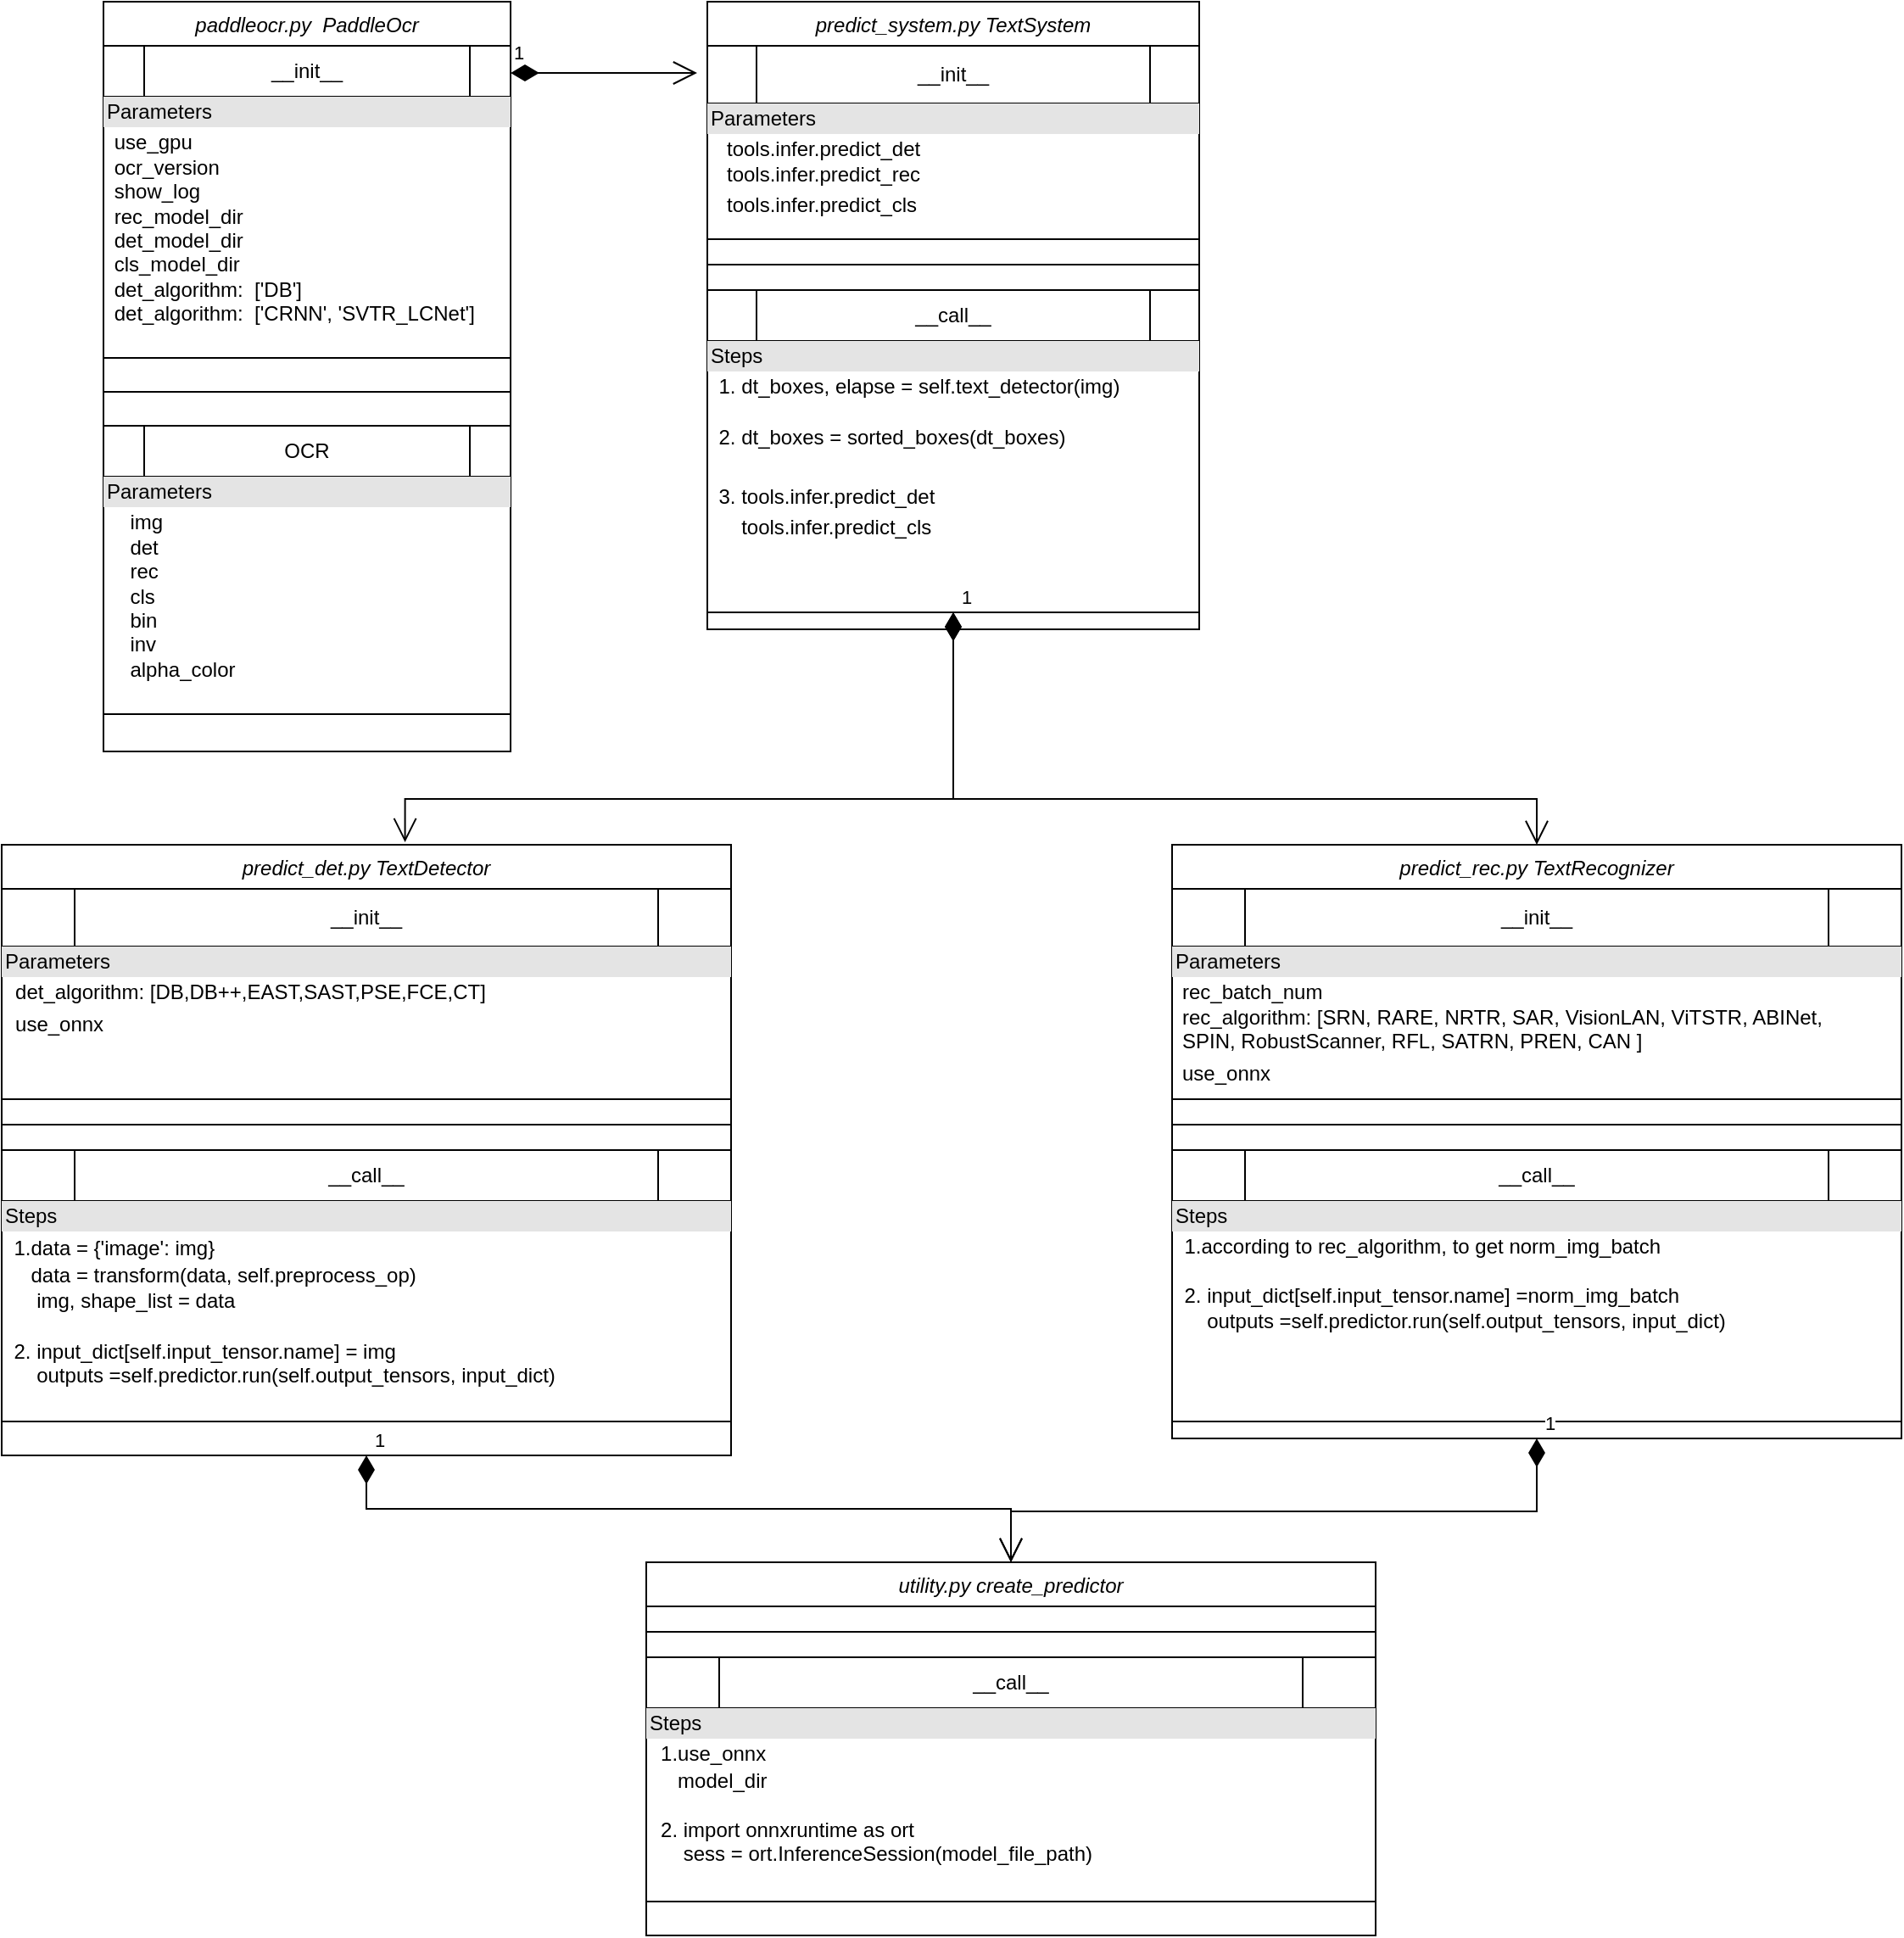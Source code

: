 <mxfile version="24.3.1" type="github">
  <diagram id="C5RBs43oDa-KdzZeNtuy" name="Page-1">
    <mxGraphModel dx="1360" dy="727" grid="1" gridSize="10" guides="1" tooltips="1" connect="1" arrows="1" fold="1" page="1" pageScale="1" pageWidth="1169" pageHeight="827" math="0" shadow="0">
      <root>
        <mxCell id="WIyWlLk6GJQsqaUBKTNV-0" />
        <mxCell id="WIyWlLk6GJQsqaUBKTNV-1" parent="WIyWlLk6GJQsqaUBKTNV-0" />
        <mxCell id="zkfFHV4jXpPFQw0GAbJ--0" value="paddleocr.py  PaddleOcr" style="swimlane;fontStyle=2;align=center;verticalAlign=top;childLayout=stackLayout;horizontal=1;startSize=26;horizontalStack=0;resizeParent=1;resizeLast=0;collapsible=1;marginBottom=0;rounded=0;shadow=0;strokeWidth=1;" parent="WIyWlLk6GJQsqaUBKTNV-1" vertex="1">
          <mxGeometry x="80" y="40" width="240" height="442" as="geometry">
            <mxRectangle x="230" y="140" width="160" height="26" as="alternateBounds" />
          </mxGeometry>
        </mxCell>
        <mxCell id="fFpk34Q_P3umQofqK6B3-12" value="&lt;span style=&quot;text-wrap: nowrap;&quot;&gt;__init__&lt;/span&gt;" style="shape=process;whiteSpace=wrap;html=1;backgroundOutline=1;" vertex="1" parent="zkfFHV4jXpPFQw0GAbJ--0">
          <mxGeometry y="26" width="240" height="30" as="geometry" />
        </mxCell>
        <mxCell id="fFpk34Q_P3umQofqK6B3-44" value="&lt;div style=&quot;box-sizing:border-box;width:100%;background:#e4e4e4;padding:2px;&quot;&gt;Parameters&lt;/div&gt;&lt;table style=&quot;width:100%;font-size:1em;&quot; cellpadding=&quot;2&quot; cellspacing=&quot;0&quot;&gt;&lt;tbody&gt;&lt;tr&gt;&lt;td&gt;&lt;br&gt;&lt;/td&gt;&lt;td&gt;&lt;span style=&quot;text-wrap: nowrap;&quot;&gt;use_gpu&lt;br&gt;&lt;/span&gt;ocr_version&lt;br&gt;show_log&lt;br&gt;rec_model_dir&lt;br&gt;det_model_dir&lt;br&gt;cls_model_dir&lt;br&gt;&lt;span style=&quot;text-wrap: nowrap;&quot;&gt;det_algorithm:&amp;nbsp;&amp;nbsp;[&#39;DB&#39;]&lt;br&gt;&lt;/span&gt;&lt;span style=&quot;text-wrap: nowrap;&quot;&gt;det_algorithm:&amp;nbsp;&amp;nbsp;[&#39;CRNN&#39;, &#39;SVTR_LCNet&#39;]&lt;/span&gt;&lt;br&gt;&lt;/td&gt;&lt;/tr&gt;&lt;tr&gt;&lt;td&gt;&lt;br&gt;&lt;/td&gt;&lt;td&gt;&lt;br&gt;&lt;/td&gt;&lt;/tr&gt;&lt;tr&gt;&lt;td&gt;&lt;/td&gt;&lt;td&gt;&lt;br&gt;&lt;/td&gt;&lt;/tr&gt;&lt;/tbody&gt;&lt;/table&gt;" style="verticalAlign=top;align=left;overflow=fill;html=1;whiteSpace=wrap;" vertex="1" parent="zkfFHV4jXpPFQw0GAbJ--0">
          <mxGeometry y="56" width="240" height="154" as="geometry" />
        </mxCell>
        <mxCell id="zkfFHV4jXpPFQw0GAbJ--4" value="" style="line;html=1;strokeWidth=1;align=left;verticalAlign=middle;spacingTop=-1;spacingLeft=3;spacingRight=3;rotatable=0;labelPosition=right;points=[];portConstraint=eastwest;" parent="zkfFHV4jXpPFQw0GAbJ--0" vertex="1">
          <mxGeometry y="210" width="240" height="40" as="geometry" />
        </mxCell>
        <mxCell id="fFpk34Q_P3umQofqK6B3-15" value="OCR" style="shape=process;whiteSpace=wrap;html=1;backgroundOutline=1;" vertex="1" parent="zkfFHV4jXpPFQw0GAbJ--0">
          <mxGeometry y="250" width="240" height="30" as="geometry" />
        </mxCell>
        <mxCell id="fFpk34Q_P3umQofqK6B3-43" value="&lt;div style=&quot;box-sizing:border-box;width:100%;background:#e4e4e4;padding:2px;&quot;&gt;Parameters&lt;/div&gt;&lt;table style=&quot;width:100%;font-size:1em;&quot; cellpadding=&quot;2&quot; cellspacing=&quot;0&quot;&gt;&lt;tbody&gt;&lt;tr&gt;&lt;td&gt;&lt;br&gt;&lt;/td&gt;&lt;td&gt;&lt;span style=&quot;text-wrap: nowrap;&quot;&gt;img&lt;br&gt;&lt;/span&gt;det&lt;br&gt;rec&lt;br&gt;cls&lt;br&gt;bin&lt;br&gt;inv&lt;br&gt;alpha_color&lt;/td&gt;&lt;/tr&gt;&lt;tr&gt;&lt;td&gt;&lt;br&gt;&lt;/td&gt;&lt;td&gt;&lt;br&gt;&lt;/td&gt;&lt;/tr&gt;&lt;tr&gt;&lt;td&gt;&lt;/td&gt;&lt;td&gt;&lt;br&gt;&lt;/td&gt;&lt;/tr&gt;&lt;/tbody&gt;&lt;/table&gt;" style="verticalAlign=top;align=left;overflow=fill;html=1;whiteSpace=wrap;" vertex="1" parent="zkfFHV4jXpPFQw0GAbJ--0">
          <mxGeometry y="280" width="240" height="140" as="geometry" />
        </mxCell>
        <mxCell id="fFpk34Q_P3umQofqK6B3-34" value="predict_system.py TextSystem" style="swimlane;fontStyle=2;align=center;verticalAlign=top;childLayout=stackLayout;horizontal=1;startSize=26;horizontalStack=0;resizeParent=1;resizeLast=0;collapsible=1;marginBottom=0;rounded=0;shadow=0;strokeWidth=1;" vertex="1" parent="WIyWlLk6GJQsqaUBKTNV-1">
          <mxGeometry x="436" y="40" width="290" height="370" as="geometry">
            <mxRectangle x="230" y="140" width="160" height="26" as="alternateBounds" />
          </mxGeometry>
        </mxCell>
        <mxCell id="fFpk34Q_P3umQofqK6B3-35" value="&lt;span style=&quot;text-wrap: nowrap;&quot;&gt;__init__&lt;/span&gt;" style="shape=process;whiteSpace=wrap;html=1;backgroundOutline=1;" vertex="1" parent="fFpk34Q_P3umQofqK6B3-34">
          <mxGeometry y="26" width="290" height="34" as="geometry" />
        </mxCell>
        <mxCell id="fFpk34Q_P3umQofqK6B3-40" value="&lt;div style=&quot;box-sizing:border-box;width:100%;background:#e4e4e4;padding:2px;&quot;&gt;Parameters&lt;/div&gt;&lt;table style=&quot;width:100%;font-size:1em;&quot; cellpadding=&quot;2&quot; cellspacing=&quot;0&quot;&gt;&lt;tbody&gt;&lt;tr&gt;&lt;td&gt;&lt;br&gt;&lt;/td&gt;&lt;td&gt;tools.infer.predict_det&lt;br&gt;tools.infer.predict_rec&lt;/td&gt;&lt;/tr&gt;&lt;tr&gt;&lt;td&gt;&lt;br&gt;&lt;/td&gt;&lt;td&gt;tools.infer.predict_cls&lt;br&gt;&lt;/td&gt;&lt;/tr&gt;&lt;tr&gt;&lt;td&gt;&lt;/td&gt;&lt;td&gt;&lt;br&gt;&lt;/td&gt;&lt;/tr&gt;&lt;/tbody&gt;&lt;/table&gt;" style="verticalAlign=top;align=left;overflow=fill;html=1;whiteSpace=wrap;" vertex="1" parent="fFpk34Q_P3umQofqK6B3-34">
          <mxGeometry y="60" width="290" height="80" as="geometry" />
        </mxCell>
        <mxCell id="fFpk34Q_P3umQofqK6B3-37" value="" style="line;html=1;strokeWidth=1;align=left;verticalAlign=middle;spacingTop=-1;spacingLeft=3;spacingRight=3;rotatable=0;labelPosition=right;points=[];portConstraint=eastwest;" vertex="1" parent="fFpk34Q_P3umQofqK6B3-34">
          <mxGeometry y="140" width="290" height="30" as="geometry" />
        </mxCell>
        <mxCell id="fFpk34Q_P3umQofqK6B3-38" value="__call__" style="shape=process;whiteSpace=wrap;html=1;backgroundOutline=1;" vertex="1" parent="fFpk34Q_P3umQofqK6B3-34">
          <mxGeometry y="170" width="290" height="30" as="geometry" />
        </mxCell>
        <mxCell id="fFpk34Q_P3umQofqK6B3-46" value="&lt;div style=&quot;box-sizing:border-box;width:100%;background:#e4e4e4;padding:2px;&quot;&gt;Steps&lt;/div&gt;&lt;table style=&quot;width:100%;font-size:1em;&quot; cellpadding=&quot;2&quot; cellspacing=&quot;0&quot;&gt;&lt;tbody&gt;&lt;tr&gt;&lt;td&gt;&lt;br&gt;&lt;/td&gt;&lt;td&gt;1.&amp;nbsp;dt_boxes, elapse = self.text_detector(img)&lt;br&gt;&lt;span style=&quot;font-family: &amp;quot;JetBrains Mono&amp;quot;, monospace; font-size: 9.8pt; background-color: rgb(30, 31, 34); color: rgb(188, 190, 196);&quot;&gt;&lt;br&gt;&lt;/span&gt;2. dt_boxes = sorted_boxes(dt_boxes)&lt;br&gt;&lt;font face=&quot;JetBrains Mono, monospace&quot; color=&quot;#bcbec4&quot;&gt;&lt;span style=&quot;font-size: 13.067px; background-color: rgb(30, 31, 34);&quot;&gt;&lt;br&gt;&lt;/span&gt;&lt;/font&gt;&lt;/td&gt;&lt;/tr&gt;&lt;tr&gt;&lt;td&gt;&lt;br&gt;&lt;/td&gt;&lt;td&gt;3. tools.infer.predict_det&lt;/td&gt;&lt;/tr&gt;&lt;tr&gt;&lt;td&gt;&lt;/td&gt;&lt;td&gt;&amp;nbsp; &amp;nbsp; tools.infer.predict_cls&lt;br&gt;&lt;/td&gt;&lt;/tr&gt;&lt;/tbody&gt;&lt;/table&gt;" style="verticalAlign=top;align=left;overflow=fill;html=1;whiteSpace=wrap;" vertex="1" parent="fFpk34Q_P3umQofqK6B3-34">
          <mxGeometry y="200" width="290" height="160" as="geometry" />
        </mxCell>
        <mxCell id="fFpk34Q_P3umQofqK6B3-39" value="1" style="endArrow=open;html=1;endSize=12;startArrow=diamondThin;startSize=14;startFill=1;edgeStyle=orthogonalEdgeStyle;align=left;verticalAlign=bottom;rounded=0;" edge="1" parent="WIyWlLk6GJQsqaUBKTNV-1">
          <mxGeometry x="-1" y="3" relative="1" as="geometry">
            <mxPoint x="320" y="82" as="sourcePoint" />
            <mxPoint x="430" y="82" as="targetPoint" />
          </mxGeometry>
        </mxCell>
        <mxCell id="fFpk34Q_P3umQofqK6B3-47" value="predict_det.py TextDetector" style="swimlane;fontStyle=2;align=center;verticalAlign=top;childLayout=stackLayout;horizontal=1;startSize=26;horizontalStack=0;resizeParent=1;resizeLast=0;collapsible=1;marginBottom=0;rounded=0;shadow=0;strokeWidth=1;" vertex="1" parent="WIyWlLk6GJQsqaUBKTNV-1">
          <mxGeometry x="20" y="537" width="430" height="360" as="geometry">
            <mxRectangle x="230" y="140" width="160" height="26" as="alternateBounds" />
          </mxGeometry>
        </mxCell>
        <mxCell id="fFpk34Q_P3umQofqK6B3-48" value="&lt;span style=&quot;text-wrap: nowrap;&quot;&gt;__init__&lt;/span&gt;" style="shape=process;whiteSpace=wrap;html=1;backgroundOutline=1;" vertex="1" parent="fFpk34Q_P3umQofqK6B3-47">
          <mxGeometry y="26" width="430" height="34" as="geometry" />
        </mxCell>
        <mxCell id="fFpk34Q_P3umQofqK6B3-49" value="&lt;div style=&quot;box-sizing:border-box;width:100%;background:#e4e4e4;padding:2px;&quot;&gt;Parameters&lt;/div&gt;&lt;table style=&quot;width:100%;font-size:1em;&quot; cellpadding=&quot;2&quot; cellspacing=&quot;0&quot;&gt;&lt;tbody&gt;&lt;tr&gt;&lt;td&gt;&lt;br&gt;&lt;/td&gt;&lt;td&gt;det_algorithm: [DB,DB++,EAST,SAST,PSE,FCE,CT]&lt;br&gt;&lt;/td&gt;&lt;/tr&gt;&lt;tr&gt;&lt;td&gt;&lt;br&gt;&lt;/td&gt;&lt;td&gt;use_onnx&lt;/td&gt;&lt;/tr&gt;&lt;tr&gt;&lt;td&gt;&lt;/td&gt;&lt;td&gt;&lt;br&gt;&lt;/td&gt;&lt;/tr&gt;&lt;/tbody&gt;&lt;/table&gt;" style="verticalAlign=top;align=left;overflow=fill;html=1;whiteSpace=wrap;" vertex="1" parent="fFpk34Q_P3umQofqK6B3-47">
          <mxGeometry y="60" width="430" height="90" as="geometry" />
        </mxCell>
        <mxCell id="fFpk34Q_P3umQofqK6B3-50" value="" style="line;html=1;strokeWidth=1;align=left;verticalAlign=middle;spacingTop=-1;spacingLeft=3;spacingRight=3;rotatable=0;labelPosition=right;points=[];portConstraint=eastwest;" vertex="1" parent="fFpk34Q_P3umQofqK6B3-47">
          <mxGeometry y="150" width="430" height="30" as="geometry" />
        </mxCell>
        <mxCell id="fFpk34Q_P3umQofqK6B3-51" value="__call__" style="shape=process;whiteSpace=wrap;html=1;backgroundOutline=1;" vertex="1" parent="fFpk34Q_P3umQofqK6B3-47">
          <mxGeometry y="180" width="430" height="30" as="geometry" />
        </mxCell>
        <mxCell id="fFpk34Q_P3umQofqK6B3-52" value="&lt;div style=&quot;box-sizing:border-box;width:100%;background:#e4e4e4;padding:2px;&quot;&gt;Steps&lt;/div&gt;&lt;table style=&quot;width:100%;font-size:1em;&quot; cellpadding=&quot;2&quot; cellspacing=&quot;0&quot;&gt;&lt;tbody&gt;&lt;tr&gt;&lt;td&gt;&lt;br&gt;&lt;/td&gt;&lt;td&gt;1.data =&amp;nbsp;{&#39;image&#39;: img}&lt;span style=&quot;font-family: &amp;quot;JetBrains Mono&amp;quot;, monospace; font-size: 9.8pt; background-color: rgb(30, 31, 34); color: rgb(188, 190, 196);&quot;&gt;&lt;br&gt;&lt;/span&gt;&amp;nbsp; &amp;nbsp;data = transform(data, self.preprocess_op)&lt;span style=&quot;font-family: &amp;quot;JetBrains Mono&amp;quot;, monospace; font-size: 9.8pt; background-color: rgb(30, 31, 34); color: rgb(188, 190, 196);&quot;&gt;&lt;br&gt;&lt;/span&gt;&amp;nbsp; &amp;nbsp; img, shape_list = data&lt;br&gt;&lt;br&gt;2. input_dict[self.input_tensor.name] = img&lt;span style=&quot;font-family: &amp;quot;JetBrains Mono&amp;quot;, monospace; font-size: 9.8pt; background-color: rgb(30, 31, 34); color: rgb(188, 190, 196);&quot;&gt;&lt;br&gt;&lt;/span&gt;&amp;nbsp; &amp;nbsp; outputs =self.predictor.run(self.output_tensors, input_dict)&lt;br&gt;&lt;/td&gt;&lt;/tr&gt;&lt;/tbody&gt;&lt;/table&gt;" style="verticalAlign=top;align=left;overflow=fill;html=1;whiteSpace=wrap;" vertex="1" parent="fFpk34Q_P3umQofqK6B3-47">
          <mxGeometry y="210" width="430" height="130" as="geometry" />
        </mxCell>
        <mxCell id="fFpk34Q_P3umQofqK6B3-54" value="predict_rec.py TextRecognizer" style="swimlane;fontStyle=2;align=center;verticalAlign=top;childLayout=stackLayout;horizontal=1;startSize=26;horizontalStack=0;resizeParent=1;resizeLast=0;collapsible=1;marginBottom=0;rounded=0;shadow=0;strokeWidth=1;" vertex="1" parent="WIyWlLk6GJQsqaUBKTNV-1">
          <mxGeometry x="710" y="537" width="430" height="350" as="geometry">
            <mxRectangle x="230" y="140" width="160" height="26" as="alternateBounds" />
          </mxGeometry>
        </mxCell>
        <mxCell id="fFpk34Q_P3umQofqK6B3-55" value="&lt;span style=&quot;text-wrap: nowrap;&quot;&gt;__init__&lt;/span&gt;" style="shape=process;whiteSpace=wrap;html=1;backgroundOutline=1;" vertex="1" parent="fFpk34Q_P3umQofqK6B3-54">
          <mxGeometry y="26" width="430" height="34" as="geometry" />
        </mxCell>
        <mxCell id="fFpk34Q_P3umQofqK6B3-56" value="&lt;div style=&quot;box-sizing:border-box;width:100%;background:#e4e4e4;padding:2px;&quot;&gt;Parameters&lt;/div&gt;&lt;table style=&quot;width:100%;font-size:1em;&quot; cellpadding=&quot;2&quot; cellspacing=&quot;0&quot;&gt;&lt;tbody&gt;&lt;tr&gt;&lt;td&gt;&lt;br&gt;&lt;/td&gt;&lt;td&gt;rec_batch_num&lt;br&gt;rec_algorithm: [SRN, RARE, NRTR, SAR, VisionLAN, ViTSTR, ABINet, SPIN,&amp;nbsp;RobustScanner, RFL, SATRN, PREN, CAN ]&lt;br&gt;&lt;/td&gt;&lt;/tr&gt;&lt;tr&gt;&lt;td&gt;&lt;br&gt;&lt;/td&gt;&lt;td&gt;use_onnx&lt;/td&gt;&lt;/tr&gt;&lt;tr&gt;&lt;td&gt;&lt;/td&gt;&lt;td&gt;&lt;br&gt;&lt;/td&gt;&lt;/tr&gt;&lt;/tbody&gt;&lt;/table&gt;" style="verticalAlign=top;align=left;overflow=fill;html=1;whiteSpace=wrap;" vertex="1" parent="fFpk34Q_P3umQofqK6B3-54">
          <mxGeometry y="60" width="430" height="90" as="geometry" />
        </mxCell>
        <mxCell id="fFpk34Q_P3umQofqK6B3-57" value="" style="line;html=1;strokeWidth=1;align=left;verticalAlign=middle;spacingTop=-1;spacingLeft=3;spacingRight=3;rotatable=0;labelPosition=right;points=[];portConstraint=eastwest;" vertex="1" parent="fFpk34Q_P3umQofqK6B3-54">
          <mxGeometry y="150" width="430" height="30" as="geometry" />
        </mxCell>
        <mxCell id="fFpk34Q_P3umQofqK6B3-58" value="__call__" style="shape=process;whiteSpace=wrap;html=1;backgroundOutline=1;" vertex="1" parent="fFpk34Q_P3umQofqK6B3-54">
          <mxGeometry y="180" width="430" height="30" as="geometry" />
        </mxCell>
        <mxCell id="fFpk34Q_P3umQofqK6B3-59" value="&lt;div style=&quot;box-sizing:border-box;width:100%;background:#e4e4e4;padding:2px;&quot;&gt;Steps&lt;/div&gt;&lt;table style=&quot;width:100%;font-size:1em;&quot; cellpadding=&quot;2&quot; cellspacing=&quot;0&quot;&gt;&lt;tbody&gt;&lt;tr&gt;&lt;td&gt;&lt;br&gt;&lt;/td&gt;&lt;td&gt;1.according to&amp;nbsp;rec_algorithm, to get norm_img_batch&lt;br&gt;&lt;br&gt;2. input_dict[self.input_tensor.name] =norm_img_batch&lt;br&gt;&amp;nbsp; &amp;nbsp;&amp;nbsp;outputs =self.predictor.run(self.output_tensors, input_dict)&lt;/td&gt;&lt;/tr&gt;&lt;/tbody&gt;&lt;/table&gt;" style="verticalAlign=top;align=left;overflow=fill;html=1;whiteSpace=wrap;" vertex="1" parent="fFpk34Q_P3umQofqK6B3-54">
          <mxGeometry y="210" width="430" height="130" as="geometry" />
        </mxCell>
        <mxCell id="fFpk34Q_P3umQofqK6B3-61" value="1" style="endArrow=open;html=1;endSize=12;startArrow=diamondThin;startSize=14;startFill=1;edgeStyle=orthogonalEdgeStyle;align=left;verticalAlign=bottom;rounded=0;entryX=0.553;entryY=-0.004;entryDx=0;entryDy=0;entryPerimeter=0;" edge="1" parent="WIyWlLk6GJQsqaUBKTNV-1" source="fFpk34Q_P3umQofqK6B3-46" target="fFpk34Q_P3umQofqK6B3-47">
          <mxGeometry x="-1" y="3" relative="1" as="geometry">
            <mxPoint x="290" y="520" as="sourcePoint" />
            <mxPoint x="400" y="520" as="targetPoint" />
            <Array as="points">
              <mxPoint x="581" y="510" />
              <mxPoint x="258" y="510" />
            </Array>
          </mxGeometry>
        </mxCell>
        <mxCell id="fFpk34Q_P3umQofqK6B3-62" value="1" style="endArrow=open;html=1;endSize=12;startArrow=diamondThin;startSize=14;startFill=1;edgeStyle=orthogonalEdgeStyle;align=left;verticalAlign=bottom;rounded=0;exitX=0.5;exitY=1;exitDx=0;exitDy=0;" edge="1" parent="WIyWlLk6GJQsqaUBKTNV-1" source="fFpk34Q_P3umQofqK6B3-46" target="fFpk34Q_P3umQofqK6B3-54">
          <mxGeometry x="-1" y="3" relative="1" as="geometry">
            <mxPoint x="591" y="510" as="sourcePoint" />
            <mxPoint x="630" y="600" as="targetPoint" />
            <Array as="points">
              <mxPoint x="581" y="510" />
              <mxPoint x="925" y="510" />
            </Array>
          </mxGeometry>
        </mxCell>
        <mxCell id="fFpk34Q_P3umQofqK6B3-63" value="utility.py create_predictor" style="swimlane;fontStyle=2;align=center;verticalAlign=top;childLayout=stackLayout;horizontal=1;startSize=26;horizontalStack=0;resizeParent=1;resizeLast=0;collapsible=1;marginBottom=0;rounded=0;shadow=0;strokeWidth=1;" vertex="1" parent="WIyWlLk6GJQsqaUBKTNV-1">
          <mxGeometry x="400" y="960" width="430" height="220" as="geometry">
            <mxRectangle x="230" y="140" width="160" height="26" as="alternateBounds" />
          </mxGeometry>
        </mxCell>
        <mxCell id="fFpk34Q_P3umQofqK6B3-66" value="" style="line;html=1;strokeWidth=1;align=left;verticalAlign=middle;spacingTop=-1;spacingLeft=3;spacingRight=3;rotatable=0;labelPosition=right;points=[];portConstraint=eastwest;" vertex="1" parent="fFpk34Q_P3umQofqK6B3-63">
          <mxGeometry y="26" width="430" height="30" as="geometry" />
        </mxCell>
        <mxCell id="fFpk34Q_P3umQofqK6B3-67" value="__call__" style="shape=process;whiteSpace=wrap;html=1;backgroundOutline=1;" vertex="1" parent="fFpk34Q_P3umQofqK6B3-63">
          <mxGeometry y="56" width="430" height="30" as="geometry" />
        </mxCell>
        <mxCell id="fFpk34Q_P3umQofqK6B3-68" value="&lt;div style=&quot;box-sizing:border-box;width:100%;background:#e4e4e4;padding:2px;&quot;&gt;Steps&lt;/div&gt;&lt;table style=&quot;width:100%;font-size:1em;&quot; cellpadding=&quot;2&quot; cellspacing=&quot;0&quot;&gt;&lt;tbody&gt;&lt;tr&gt;&lt;td&gt;&lt;br&gt;&lt;/td&gt;&lt;td&gt;1.use_onnx&lt;br&gt;&amp;nbsp; &amp;nbsp;model_dir&lt;span style=&quot;font-family: &amp;quot;JetBrains Mono&amp;quot;, monospace; font-size: 9.8pt; background-color: rgb(30, 31, 34); color: rgb(188, 190, 196);&quot;&gt;&lt;br&gt;&lt;/span&gt;&lt;br&gt;2. import onnxruntime as ort&lt;br&gt;&amp;nbsp; &amp;nbsp;&amp;nbsp;sess = ort.InferenceSession(model_file_path)&lt;/td&gt;&lt;/tr&gt;&lt;/tbody&gt;&lt;/table&gt;" style="verticalAlign=top;align=left;overflow=fill;html=1;whiteSpace=wrap;" vertex="1" parent="fFpk34Q_P3umQofqK6B3-63">
          <mxGeometry y="86" width="430" height="114" as="geometry" />
        </mxCell>
        <mxCell id="fFpk34Q_P3umQofqK6B3-69" value="1" style="endArrow=open;html=1;endSize=12;startArrow=diamondThin;startSize=14;startFill=1;edgeStyle=orthogonalEdgeStyle;align=left;verticalAlign=bottom;rounded=0;exitX=0.5;exitY=1;exitDx=0;exitDy=0;entryX=0.5;entryY=0;entryDx=0;entryDy=0;" edge="1" parent="WIyWlLk6GJQsqaUBKTNV-1" source="fFpk34Q_P3umQofqK6B3-47" target="fFpk34Q_P3umQofqK6B3-63">
          <mxGeometry x="-1" y="3" relative="1" as="geometry">
            <mxPoint x="400" y="1010" as="sourcePoint" />
            <mxPoint x="610" y="950" as="targetPoint" />
          </mxGeometry>
        </mxCell>
        <mxCell id="fFpk34Q_P3umQofqK6B3-70" value="1" style="endArrow=open;html=1;endSize=12;startArrow=diamondThin;startSize=14;startFill=1;edgeStyle=orthogonalEdgeStyle;align=left;verticalAlign=bottom;rounded=0;exitX=0.5;exitY=1;exitDx=0;exitDy=0;entryX=0.5;entryY=0;entryDx=0;entryDy=0;" edge="1" parent="WIyWlLk6GJQsqaUBKTNV-1" source="fFpk34Q_P3umQofqK6B3-54" target="fFpk34Q_P3umQofqK6B3-63">
          <mxGeometry x="-1" y="3" relative="1" as="geometry">
            <mxPoint x="245" y="930" as="sourcePoint" />
            <mxPoint x="625" y="970" as="targetPoint" />
            <Array as="points">
              <mxPoint x="925" y="930" />
              <mxPoint x="615" y="930" />
            </Array>
          </mxGeometry>
        </mxCell>
      </root>
    </mxGraphModel>
  </diagram>
</mxfile>
